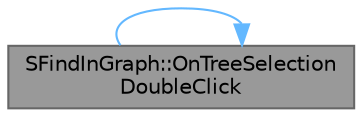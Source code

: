 digraph "SFindInGraph::OnTreeSelectionDoubleClick"
{
 // INTERACTIVE_SVG=YES
 // LATEX_PDF_SIZE
  bgcolor="transparent";
  edge [fontname=Helvetica,fontsize=10,labelfontname=Helvetica,labelfontsize=10];
  node [fontname=Helvetica,fontsize=10,shape=box,height=0.2,width=0.4];
  rankdir="LR";
  Node1 [id="Node000001",label="SFindInGraph::OnTreeSelection\lDoubleClick",height=0.2,width=0.4,color="gray40", fillcolor="grey60", style="filled", fontcolor="black",tooltip="Called when user double clicks on a new result."];
  Node1 -> Node1 [id="edge1_Node000001_Node000001",color="steelblue1",style="solid",tooltip=" "];
}
